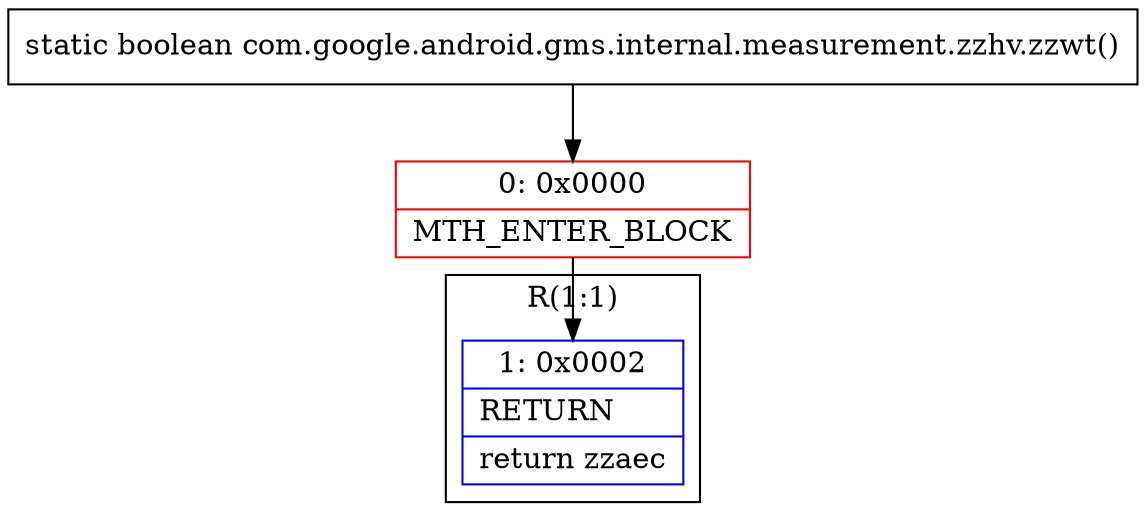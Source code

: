 digraph "CFG forcom.google.android.gms.internal.measurement.zzhv.zzwt()Z" {
subgraph cluster_Region_1229014853 {
label = "R(1:1)";
node [shape=record,color=blue];
Node_1 [shape=record,label="{1\:\ 0x0002|RETURN\l|return zzaec\l}"];
}
Node_0 [shape=record,color=red,label="{0\:\ 0x0000|MTH_ENTER_BLOCK\l}"];
MethodNode[shape=record,label="{static boolean com.google.android.gms.internal.measurement.zzhv.zzwt() }"];
MethodNode -> Node_0;
Node_0 -> Node_1;
}

